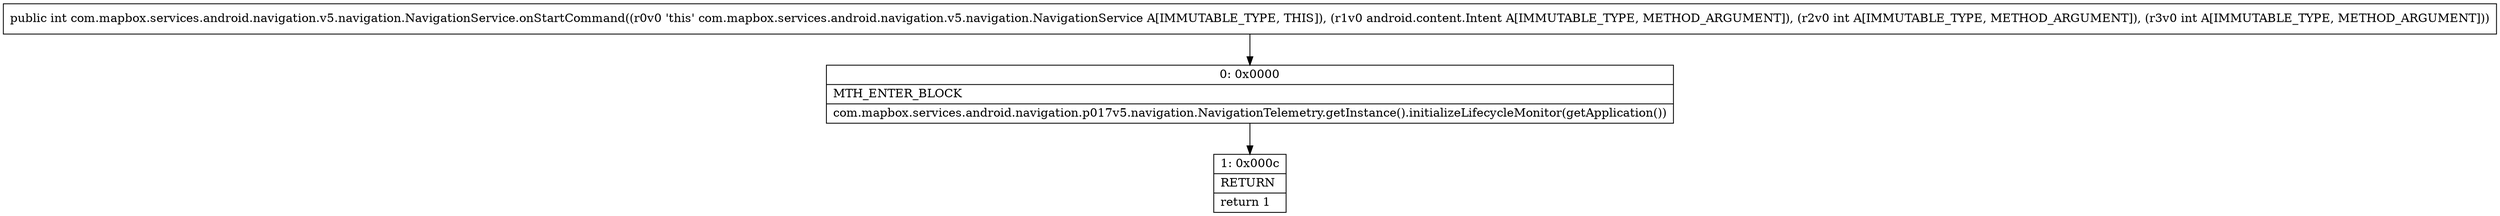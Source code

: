 digraph "CFG forcom.mapbox.services.android.navigation.v5.navigation.NavigationService.onStartCommand(Landroid\/content\/Intent;II)I" {
Node_0 [shape=record,label="{0\:\ 0x0000|MTH_ENTER_BLOCK\l|com.mapbox.services.android.navigation.p017v5.navigation.NavigationTelemetry.getInstance().initializeLifecycleMonitor(getApplication())\l}"];
Node_1 [shape=record,label="{1\:\ 0x000c|RETURN\l|return 1\l}"];
MethodNode[shape=record,label="{public int com.mapbox.services.android.navigation.v5.navigation.NavigationService.onStartCommand((r0v0 'this' com.mapbox.services.android.navigation.v5.navigation.NavigationService A[IMMUTABLE_TYPE, THIS]), (r1v0 android.content.Intent A[IMMUTABLE_TYPE, METHOD_ARGUMENT]), (r2v0 int A[IMMUTABLE_TYPE, METHOD_ARGUMENT]), (r3v0 int A[IMMUTABLE_TYPE, METHOD_ARGUMENT])) }"];
MethodNode -> Node_0;
Node_0 -> Node_1;
}

